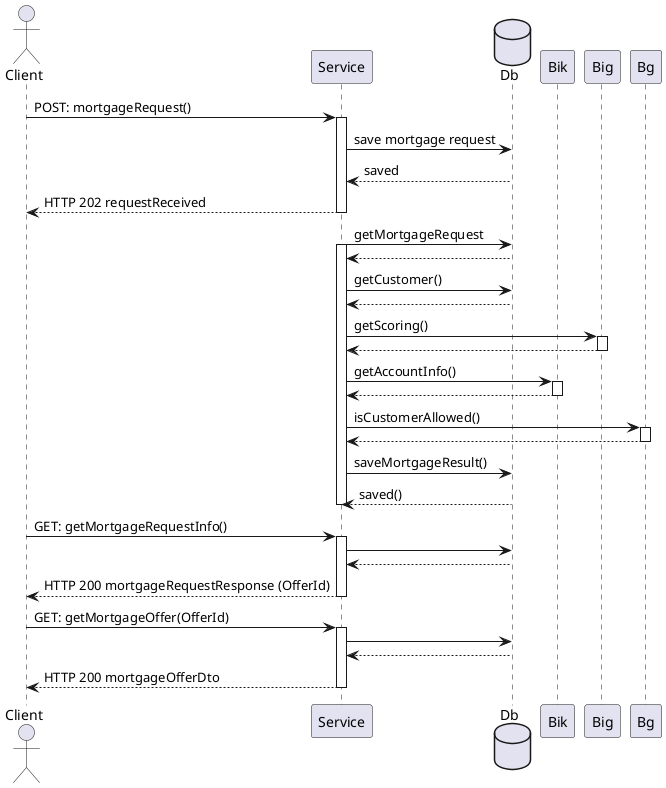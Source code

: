 @startuml
'https://plantuml.com/sequence-diagram

actor Client
participant Service
database Db
participant Bik
participant Big
participant Bg

Client -> Service: POST: mortgageRequest()
activate Service
Service -> Db : save mortgage request
Db --> Service :saved
Service --> Client : HTTP 202 requestReceived
deactivate Service


Service -> Db : getMortgageRequest

activate Service
Db --> Service:

Service -> Db: getCustomer()

Db --> Service:

Service -> Big: getScoring()
activate Big
Big --> Service
deactivate Big

Service -> Bik: getAccountInfo()
activate Bik
Bik --> Service
deactivate Bik

Service -> Bg: isCustomerAllowed()
activate Bg
Bg --> Service
deactivate Bg

Service -> Db : saveMortgageResult()
Db --> Service: saved()

deactivate Service

Client -> Service: GET: getMortgageRequestInfo()
activate Service
Service -> Db :
Db --> Service :
Service --> Client : HTTP 200 mortgageRequestResponse (OfferId)
deactivate Service

Client -> Service: GET: getMortgageOffer(OfferId)
activate Service
Service -> Db :
Db --> Service :
Service --> Client : HTTP 200 mortgageOfferDto
deactivate Service


@enduml